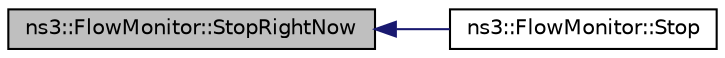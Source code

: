 digraph "ns3::FlowMonitor::StopRightNow"
{
  edge [fontname="Helvetica",fontsize="10",labelfontname="Helvetica",labelfontsize="10"];
  node [fontname="Helvetica",fontsize="10",shape=record];
  rankdir="LR";
  Node1 [label="ns3::FlowMonitor::StopRightNow",height=0.2,width=0.4,color="black", fillcolor="grey75", style="filled", fontcolor="black"];
  Node1 -> Node2 [dir="back",color="midnightblue",fontsize="10",style="solid"];
  Node2 [label="ns3::FlowMonitor::Stop",height=0.2,width=0.4,color="black", fillcolor="white", style="filled",URL="$d7/d39/classns3_1_1FlowMonitor.html#a8b6fba3b1978adf6747189d7b2a3d2cc"];
}
